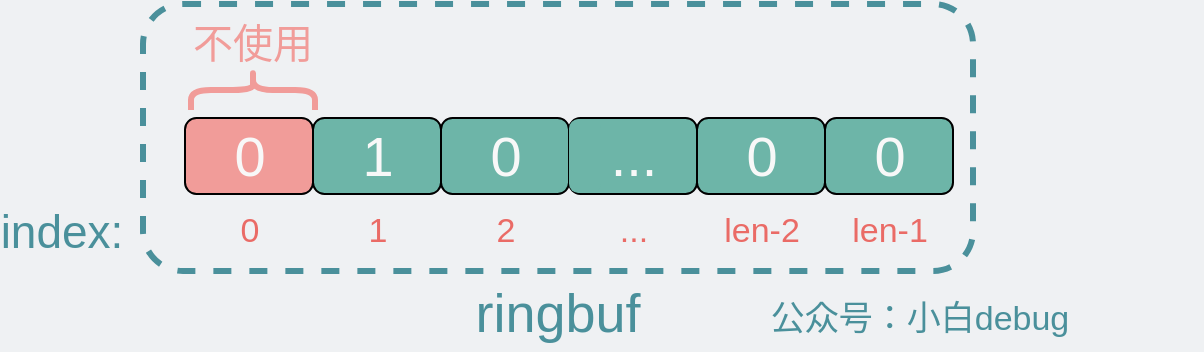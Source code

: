 <mxfile version="22.1.18" type="github">
  <diagram id="9fnjXT7nlAm7Ix4f8WDv" name="Page-1">
    <mxGraphModel dx="857" dy="443" grid="0" gridSize="10" guides="1" tooltips="1" connect="1" arrows="1" fold="1" page="1" pageScale="1" pageWidth="700" pageHeight="250" background="#EFF1F3" math="0" shadow="0">
      <root>
        <mxCell id="0" />
        <mxCell id="1" parent="0" />
        <mxCell id="3zs3Am_Uh3rQ7c6fNL1m-41" value="" style="rounded=1;whiteSpace=wrap;html=1;fillColor=none;strokeWidth=3;strokeColor=#4A909B;dashed=1;" parent="1" vertex="1">
          <mxGeometry x="144.5" y="290" width="415" height="133.5" as="geometry" />
        </mxCell>
        <mxCell id="5zGb_LtoR-WvMu9iLxvD-1" value="&lt;font color=&quot;#4a909b&quot; style=&quot;font-size: 17px;&quot;&gt;公众号：小白debug&lt;/font&gt;" style="text;html=1;strokeColor=none;fillColor=none;align=center;verticalAlign=middle;whiteSpace=wrap;rounded=0;fontSize=16;" parent="1" vertex="1">
          <mxGeometry x="392" y="433" width="282" height="30" as="geometry" />
        </mxCell>
        <mxCell id="3zs3Am_Uh3rQ7c6fNL1m-14" value="&lt;font style=&quot;font-size: 28px;&quot;&gt;0&lt;/font&gt;" style="rounded=1;whiteSpace=wrap;html=1;fillColor=#F19C99;fontColor=#F8F8F8;strokeColor=default;" parent="1" vertex="1">
          <mxGeometry x="165.5" y="347" width="64" height="38" as="geometry" />
        </mxCell>
        <mxCell id="3zs3Am_Uh3rQ7c6fNL1m-19" value="&lt;font style=&quot;font-size: 17px;&quot;&gt;0&lt;/font&gt;" style="text;html=1;strokeColor=none;fillColor=none;align=center;verticalAlign=middle;whiteSpace=wrap;rounded=0;fontColor=#EA6B66;" parent="1" vertex="1">
          <mxGeometry x="167.5" y="389.25" width="60" height="30" as="geometry" />
        </mxCell>
        <mxCell id="3zs3Am_Uh3rQ7c6fNL1m-24" value="&lt;font style=&quot;font-size: 23px;&quot; color=&quot;#4a909b&quot;&gt;index:&lt;/font&gt;" style="text;html=1;strokeColor=none;fillColor=none;align=center;verticalAlign=middle;whiteSpace=wrap;rounded=0;" parent="1" vertex="1">
          <mxGeometry x="74" y="389.25" width="60" height="30" as="geometry" />
        </mxCell>
        <mxCell id="3zs3Am_Uh3rQ7c6fNL1m-25" value="&lt;font style=&quot;font-size: 28px;&quot;&gt;1&lt;/font&gt;" style="rounded=1;whiteSpace=wrap;html=1;fillColor=#6DB5A8;fontColor=#F8F8F8;strokeColor=default;" parent="1" vertex="1">
          <mxGeometry x="229.5" y="347" width="64" height="38" as="geometry" />
        </mxCell>
        <mxCell id="3zs3Am_Uh3rQ7c6fNL1m-26" value="&lt;font style=&quot;font-size: 17px;&quot;&gt;1&lt;/font&gt;" style="text;html=1;strokeColor=none;fillColor=none;align=center;verticalAlign=middle;whiteSpace=wrap;rounded=0;fontColor=#EA6B66;" parent="1" vertex="1">
          <mxGeometry x="231.5" y="389.25" width="60" height="30" as="geometry" />
        </mxCell>
        <mxCell id="3zs3Am_Uh3rQ7c6fNL1m-27" value="&lt;font style=&quot;font-size: 28px;&quot;&gt;0&lt;/font&gt;" style="rounded=1;whiteSpace=wrap;html=1;fillColor=#6DB5A8;fontColor=#F8F8F8;strokeColor=default;" parent="1" vertex="1">
          <mxGeometry x="293.5" y="347" width="64" height="38" as="geometry" />
        </mxCell>
        <mxCell id="3zs3Am_Uh3rQ7c6fNL1m-28" value="&lt;font style=&quot;font-size: 17px;&quot;&gt;2&lt;/font&gt;" style="text;html=1;strokeColor=none;fillColor=none;align=center;verticalAlign=middle;whiteSpace=wrap;rounded=0;fontColor=#EA6B66;" parent="1" vertex="1">
          <mxGeometry x="295.5" y="389.25" width="60" height="30" as="geometry" />
        </mxCell>
        <mxCell id="3zs3Am_Uh3rQ7c6fNL1m-29" value="&lt;font style=&quot;font-size: 28px;&quot;&gt;...&lt;/font&gt;" style="rounded=1;whiteSpace=wrap;html=1;fillColor=#6DB5A8;fontColor=#F8F8F8;strokeColor=default;" parent="1" vertex="1">
          <mxGeometry x="357.5" y="347" width="64" height="38" as="geometry" />
        </mxCell>
        <mxCell id="3zs3Am_Uh3rQ7c6fNL1m-30" value="&lt;font style=&quot;font-size: 17px;&quot;&gt;...&lt;/font&gt;" style="text;html=1;strokeColor=none;fillColor=none;align=center;verticalAlign=middle;whiteSpace=wrap;rounded=0;fontColor=#EA6B66;" parent="1" vertex="1">
          <mxGeometry x="359.5" y="389.25" width="60" height="30" as="geometry" />
        </mxCell>
        <mxCell id="3zs3Am_Uh3rQ7c6fNL1m-31" value="&lt;font style=&quot;font-size: 28px;&quot;&gt;0&lt;/font&gt;" style="rounded=1;whiteSpace=wrap;html=1;fillColor=#6DB5A8;fontColor=#F8F8F8;strokeColor=default;" parent="1" vertex="1">
          <mxGeometry x="421.5" y="347" width="64" height="38" as="geometry" />
        </mxCell>
        <mxCell id="3zs3Am_Uh3rQ7c6fNL1m-32" value="&lt;font style=&quot;font-size: 17px;&quot;&gt;len-2&lt;/font&gt;" style="text;html=1;strokeColor=none;fillColor=none;align=center;verticalAlign=middle;whiteSpace=wrap;rounded=0;fontColor=#EA6B66;" parent="1" vertex="1">
          <mxGeometry x="423.5" y="389.25" width="60" height="30" as="geometry" />
        </mxCell>
        <mxCell id="3zs3Am_Uh3rQ7c6fNL1m-33" value="&lt;font style=&quot;font-size: 28px;&quot;&gt;0&lt;/font&gt;" style="rounded=1;whiteSpace=wrap;html=1;fillColor=#6DB5A8;fontColor=#F8F8F8;strokeColor=default;" parent="1" vertex="1">
          <mxGeometry x="485.5" y="347" width="64" height="38" as="geometry" />
        </mxCell>
        <mxCell id="3zs3Am_Uh3rQ7c6fNL1m-34" value="&lt;font style=&quot;font-size: 17px;&quot;&gt;len-1&lt;/font&gt;" style="text;html=1;strokeColor=none;fillColor=none;align=center;verticalAlign=middle;whiteSpace=wrap;rounded=0;fontColor=#EA6B66;" parent="1" vertex="1">
          <mxGeometry x="487.5" y="389.25" width="60" height="30" as="geometry" />
        </mxCell>
        <mxCell id="3zs3Am_Uh3rQ7c6fNL1m-38" value="" style="shape=curlyBracket;whiteSpace=wrap;html=1;rounded=1;labelPosition=left;verticalLabelPosition=middle;align=right;verticalAlign=middle;rotation=90;strokeWidth=3;strokeColor=#F19C99;" parent="1" vertex="1">
          <mxGeometry x="189.5" y="302" width="20" height="62" as="geometry" />
        </mxCell>
        <mxCell id="3zs3Am_Uh3rQ7c6fNL1m-39" value="" style="rounded=1;whiteSpace=wrap;html=1;fillColor=#6DB5A8;fontColor=#F8F8F8;strokeColor=none;arcSize=30;" parent="1" vertex="1">
          <mxGeometry x="357.5" y="347.5" width="16" height="37" as="geometry" />
        </mxCell>
        <mxCell id="3zs3Am_Uh3rQ7c6fNL1m-40" value="&lt;font color=&quot;#f19c99&quot; style=&quot;font-size: 20px;&quot;&gt;不使用&lt;/font&gt;" style="text;html=1;strokeColor=none;fillColor=none;align=center;verticalAlign=middle;whiteSpace=wrap;rounded=0;" parent="1" vertex="1">
          <mxGeometry x="150" y="294" width="99" height="30" as="geometry" />
        </mxCell>
        <mxCell id="3zs3Am_Uh3rQ7c6fNL1m-42" value="&lt;font color=&quot;#4a909b&quot;&gt;&lt;span style=&quot;font-size: 27px;&quot;&gt;ringbuf&lt;/span&gt;&lt;/font&gt;" style="text;html=1;strokeColor=none;fillColor=none;align=center;verticalAlign=middle;whiteSpace=wrap;rounded=0;" parent="1" vertex="1">
          <mxGeometry x="322" y="430" width="60" height="30" as="geometry" />
        </mxCell>
      </root>
    </mxGraphModel>
  </diagram>
</mxfile>
